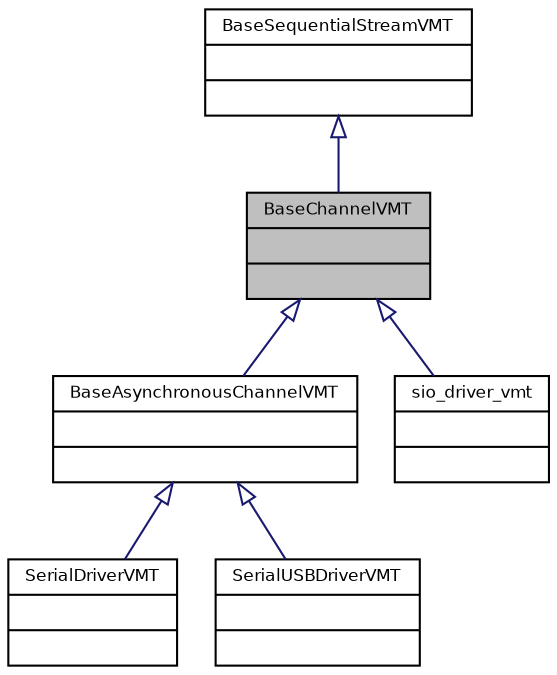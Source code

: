 digraph "BaseChannelVMT"
{
  bgcolor="transparent";
  edge [fontname="Helvetica",fontsize="8",labelfontname="Helvetica",labelfontsize="8"];
  node [fontname="Helvetica",fontsize="8",shape=record];
  Node0 [label="{BaseChannelVMT\n||}",height=0.2,width=0.4,color="black", fillcolor="grey75", style="filled", fontcolor="black"];
  Node1 -> Node0 [dir="back",color="midnightblue",fontsize="8",style="solid",arrowtail="onormal",fontname="Helvetica"];
  Node1 [label="{BaseSequentialStreamVMT\n||}",height=0.2,width=0.4,color="black",URL="$struct_base_sequential_stream_v_m_t.html",tooltip="BaseSequentialStream virtual methods table. "];
  Node0 -> Node2 [dir="back",color="midnightblue",fontsize="8",style="solid",arrowtail="onormal",fontname="Helvetica"];
  Node2 [label="{BaseAsynchronousChannelVMT\n||}",height=0.2,width=0.4,color="black",URL="$struct_base_asynchronous_channel_v_m_t.html",tooltip="BaseAsynchronousChannel virtual methods table. "];
  Node2 -> Node3 [dir="back",color="midnightblue",fontsize="8",style="solid",arrowtail="onormal",fontname="Helvetica"];
  Node3 [label="{SerialDriverVMT\n||}",height=0.2,width=0.4,color="black",URL="$struct_serial_driver_v_m_t.html",tooltip="SerialDriver virtual methods table. "];
  Node2 -> Node4 [dir="back",color="midnightblue",fontsize="8",style="solid",arrowtail="onormal",fontname="Helvetica"];
  Node4 [label="{SerialUSBDriverVMT\n||}",height=0.2,width=0.4,color="black",URL="$struct_serial_u_s_b_driver_v_m_t.html",tooltip="SerialDriver virtual methods table. "];
  Node0 -> Node5 [dir="back",color="midnightblue",fontsize="8",style="solid",arrowtail="onormal",fontname="Helvetica"];
  Node5 [label="{sio_driver_vmt\n||}",height=0.2,width=0.4,color="black",URL="$structsio__driver__vmt.html",tooltip="SIODriver virtual methods table. "];
}
